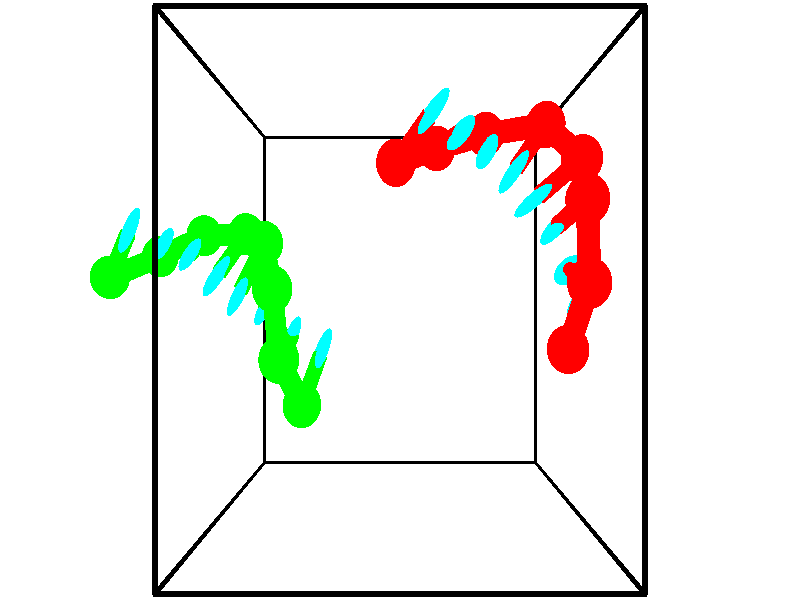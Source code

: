 // switches for output
#declare DRAW_BASES = 1; // possible values are 0, 1; only relevant for DNA ribbons
#declare DRAW_BASES_TYPE = 3; // possible values are 1, 2, 3; only relevant for DNA ribbons
#declare DRAW_FOG = 0; // set to 1 to enable fog

#include "colors.inc"

#include "transforms.inc"
background { rgb <1, 1, 1>}

#default {
   normal{
       ripples 0.25
       frequency 0.20
       turbulence 0.2
       lambda 5
   }
	finish {
		phong 0.1
		phong_size 40.
	}
}

// original window dimensions: 1024x640


// camera settings

camera {
	sky <-0, 1, 0>
	up <-0, 1, 0>
	right 1.6 * <1, 0, 0>
	location <2.5, 2.5, 11.1562>
	look_at <2.5, 2.5, 2.5>
	direction <0, 0, -8.6562>
	angle 67.0682
}


# declare cpy_camera_pos = <2.5, 2.5, 11.1562>;
# if (DRAW_FOG = 1)
fog {
	fog_type 2
	up vnormalize(cpy_camera_pos)
	color rgbt<1,1,1,0.3>
	distance 1e-5
	fog_alt 3e-3
	fog_offset 4
}
# end


// LIGHTS

# declare lum = 6;
global_settings {
	ambient_light rgb lum * <0.05, 0.05, 0.05>
	max_trace_level 15
}# declare cpy_direct_light_amount = 0.25;
light_source
{	1000 * <-1, -1, 1>,
	rgb lum * cpy_direct_light_amount
	parallel
}

light_source
{	1000 * <1, 1, -1>,
	rgb lum * cpy_direct_light_amount
	parallel
}

// strand 0

// nucleotide -1

// particle -1
sphere {
	<2.448351, 3.941852, 3.538044> 0.250000
	pigment { color rgbt <1,0,0,0> }
	no_shadow
}
cylinder {
	<2.703526, 4.211678, 3.686638>,  <2.856630, 4.373573, 3.775794>, 0.100000
	pigment { color rgbt <1,0,0,0> }
	no_shadow
}
cylinder {
	<2.703526, 4.211678, 3.686638>,  <2.448351, 3.941852, 3.538044>, 0.100000
	pigment { color rgbt <1,0,0,0> }
	no_shadow
}

// particle -1
sphere {
	<2.703526, 4.211678, 3.686638> 0.100000
	pigment { color rgbt <1,0,0,0> }
	no_shadow
}
sphere {
	0, 1
	scale<0.080000,0.200000,0.300000>
	matrix <0.769572, -0.576118, -0.275404,
		0.028241, 0.461574, -0.886652,
		0.637936, 0.674564, 0.371485,
		2.894906, 4.414047, 3.798083>
	pigment { color rgbt <0,1,1,0> }
	no_shadow
}
cylinder {
	<2.992808, 4.196527, 3.045774>,  <2.448351, 3.941852, 3.538044>, 0.130000
	pigment { color rgbt <1,0,0,0> }
	no_shadow
}

// nucleotide -1

// particle -1
sphere {
	<2.992808, 4.196527, 3.045774> 0.250000
	pigment { color rgbt <1,0,0,0> }
	no_shadow
}
cylinder {
	<3.138920, 4.210915, 3.417854>,  <3.226587, 4.219547, 3.641103>, 0.100000
	pigment { color rgbt <1,0,0,0> }
	no_shadow
}
cylinder {
	<3.138920, 4.210915, 3.417854>,  <2.992808, 4.196527, 3.045774>, 0.100000
	pigment { color rgbt <1,0,0,0> }
	no_shadow
}

// particle -1
sphere {
	<3.138920, 4.210915, 3.417854> 0.100000
	pigment { color rgbt <1,0,0,0> }
	no_shadow
}
sphere {
	0, 1
	scale<0.080000,0.200000,0.300000>
	matrix <0.793489, -0.534545, -0.290925,
		0.486770, 0.844374, -0.223800,
		0.365281, 0.035969, 0.930202,
		3.248504, 4.221705, 3.696915>
	pigment { color rgbt <0,1,1,0> }
	no_shadow
}
cylinder {
	<3.663099, 4.379926, 2.930457>,  <2.992808, 4.196527, 3.045774>, 0.130000
	pigment { color rgbt <1,0,0,0> }
	no_shadow
}

// nucleotide -1

// particle -1
sphere {
	<3.663099, 4.379926, 2.930457> 0.250000
	pigment { color rgbt <1,0,0,0> }
	no_shadow
}
cylinder {
	<3.624737, 4.196777, 3.283989>,  <3.601719, 4.086888, 3.496108>, 0.100000
	pigment { color rgbt <1,0,0,0> }
	no_shadow
}
cylinder {
	<3.624737, 4.196777, 3.283989>,  <3.663099, 4.379926, 2.930457>, 0.100000
	pigment { color rgbt <1,0,0,0> }
	no_shadow
}

// particle -1
sphere {
	<3.624737, 4.196777, 3.283989> 0.100000
	pigment { color rgbt <1,0,0,0> }
	no_shadow
}
sphere {
	0, 1
	scale<0.080000,0.200000,0.300000>
	matrix <0.816082, -0.544560, -0.193557,
		0.569923, 0.702714, 0.425888,
		-0.095906, -0.457872, 0.883830,
		3.595965, 4.059416, 3.549138>
	pigment { color rgbt <0,1,1,0> }
	no_shadow
}
cylinder {
	<4.396077, 4.401024, 3.300151>,  <3.663099, 4.379926, 2.930457>, 0.130000
	pigment { color rgbt <1,0,0,0> }
	no_shadow
}

// nucleotide -1

// particle -1
sphere {
	<4.396077, 4.401024, 3.300151> 0.250000
	pigment { color rgbt <1,0,0,0> }
	no_shadow
}
cylinder {
	<4.145977, 4.097145, 3.371620>,  <3.995917, 3.914818, 3.414501>, 0.100000
	pigment { color rgbt <1,0,0,0> }
	no_shadow
}
cylinder {
	<4.145977, 4.097145, 3.371620>,  <4.396077, 4.401024, 3.300151>, 0.100000
	pigment { color rgbt <1,0,0,0> }
	no_shadow
}

// particle -1
sphere {
	<4.145977, 4.097145, 3.371620> 0.100000
	pigment { color rgbt <1,0,0,0> }
	no_shadow
}
sphere {
	0, 1
	scale<0.080000,0.200000,0.300000>
	matrix <0.772421, -0.635105, 0.002620,
		0.111485, 0.139648, 0.983905,
		-0.625249, -0.759697, 0.178672,
		3.958402, 3.869236, 3.425222>
	pigment { color rgbt <0,1,1,0> }
	no_shadow
}
cylinder {
	<4.755212, 3.957443, 3.673663>,  <4.396077, 4.401024, 3.300151>, 0.130000
	pigment { color rgbt <1,0,0,0> }
	no_shadow
}

// nucleotide -1

// particle -1
sphere {
	<4.755212, 3.957443, 3.673663> 0.250000
	pigment { color rgbt <1,0,0,0> }
	no_shadow
}
cylinder {
	<4.443562, 3.732544, 3.562782>,  <4.256571, 3.597605, 3.496254>, 0.100000
	pigment { color rgbt <1,0,0,0> }
	no_shadow
}
cylinder {
	<4.443562, 3.732544, 3.562782>,  <4.755212, 3.957443, 3.673663>, 0.100000
	pigment { color rgbt <1,0,0,0> }
	no_shadow
}

// particle -1
sphere {
	<4.443562, 3.732544, 3.562782> 0.100000
	pigment { color rgbt <1,0,0,0> }
	no_shadow
}
sphere {
	0, 1
	scale<0.080000,0.200000,0.300000>
	matrix <0.580735, -0.813882, 0.018531,
		-0.236028, -0.146543, 0.960633,
		-0.779126, -0.562247, -0.277201,
		4.209824, 3.563870, 3.479622>
	pigment { color rgbt <0,1,1,0> }
	no_shadow
}
cylinder {
	<4.681522, 3.476256, 4.132946>,  <4.755212, 3.957443, 3.673663>, 0.130000
	pigment { color rgbt <1,0,0,0> }
	no_shadow
}

// nucleotide -1

// particle -1
sphere {
	<4.681522, 3.476256, 4.132946> 0.250000
	pigment { color rgbt <1,0,0,0> }
	no_shadow
}
cylinder {
	<4.560139, 3.355560, 3.771423>,  <4.487309, 3.283143, 3.554510>, 0.100000
	pigment { color rgbt <1,0,0,0> }
	no_shadow
}
cylinder {
	<4.560139, 3.355560, 3.771423>,  <4.681522, 3.476256, 4.132946>, 0.100000
	pigment { color rgbt <1,0,0,0> }
	no_shadow
}

// particle -1
sphere {
	<4.560139, 3.355560, 3.771423> 0.100000
	pigment { color rgbt <1,0,0,0> }
	no_shadow
}
sphere {
	0, 1
	scale<0.080000,0.200000,0.300000>
	matrix <0.764628, -0.643100, -0.042026,
		-0.568557, -0.703829, 0.425872,
		-0.303458, -0.301739, -0.903807,
		4.469101, 3.265038, 3.500281>
	pigment { color rgbt <0,1,1,0> }
	no_shadow
}
cylinder {
	<4.696031, 2.664240, 4.161826>,  <4.681522, 3.476256, 4.132946>, 0.130000
	pigment { color rgbt <1,0,0,0> }
	no_shadow
}

// nucleotide -1

// particle -1
sphere {
	<4.696031, 2.664240, 4.161826> 0.250000
	pigment { color rgbt <1,0,0,0> }
	no_shadow
}
cylinder {
	<4.666470, 2.750931, 3.772453>,  <4.648733, 2.802945, 3.538830>, 0.100000
	pigment { color rgbt <1,0,0,0> }
	no_shadow
}
cylinder {
	<4.666470, 2.750931, 3.772453>,  <4.696031, 2.664240, 4.161826>, 0.100000
	pigment { color rgbt <1,0,0,0> }
	no_shadow
}

// particle -1
sphere {
	<4.666470, 2.750931, 3.772453> 0.100000
	pigment { color rgbt <1,0,0,0> }
	no_shadow
}
sphere {
	0, 1
	scale<0.080000,0.200000,0.300000>
	matrix <0.691130, -0.692553, -0.206663,
		-0.718942, -0.688040, -0.098604,
		-0.073904, 0.216727, -0.973431,
		4.644299, 2.815949, 3.480424>
	pigment { color rgbt <0,1,1,0> }
	no_shadow
}
cylinder {
	<4.546739, 1.997779, 3.799514>,  <4.696031, 2.664240, 4.161826>, 0.130000
	pigment { color rgbt <1,0,0,0> }
	no_shadow
}

// nucleotide -1

// particle -1
sphere {
	<4.546739, 1.997779, 3.799514> 0.250000
	pigment { color rgbt <1,0,0,0> }
	no_shadow
}
cylinder {
	<4.716511, 2.260475, 3.550179>,  <4.818374, 2.418093, 3.400577>, 0.100000
	pigment { color rgbt <1,0,0,0> }
	no_shadow
}
cylinder {
	<4.716511, 2.260475, 3.550179>,  <4.546739, 1.997779, 3.799514>, 0.100000
	pigment { color rgbt <1,0,0,0> }
	no_shadow
}

// particle -1
sphere {
	<4.716511, 2.260475, 3.550179> 0.100000
	pigment { color rgbt <1,0,0,0> }
	no_shadow
}
sphere {
	0, 1
	scale<0.080000,0.200000,0.300000>
	matrix <0.642275, -0.703612, -0.303994,
		-0.638235, -0.271331, -0.720442,
		0.424429, 0.656741, -0.623339,
		4.843839, 2.457498, 3.363177>
	pigment { color rgbt <0,1,1,0> }
	no_shadow
}
// strand 1

// nucleotide -1

// particle -1
sphere {
	<1.211799, 1.349424, 3.222970> 0.250000
	pigment { color rgbt <0,1,0,0> }
	no_shadow
}
cylinder {
	<1.332989, 1.673431, 3.022141>,  <1.405702, 1.867836, 2.901643>, 0.100000
	pigment { color rgbt <0,1,0,0> }
	no_shadow
}
cylinder {
	<1.332989, 1.673431, 3.022141>,  <1.211799, 1.349424, 3.222970>, 0.100000
	pigment { color rgbt <0,1,0,0> }
	no_shadow
}

// particle -1
sphere {
	<1.332989, 1.673431, 3.022141> 0.100000
	pigment { color rgbt <0,1,0,0> }
	no_shadow
}
sphere {
	0, 1
	scale<0.080000,0.200000,0.300000>
	matrix <-0.853207, 0.465252, 0.235749,
		0.424552, 0.356947, 0.832072,
		0.302974, 0.810018, -0.502074,
		1.423881, 1.916437, 2.871518>
	pigment { color rgbt <0,1,1,0> }
	no_shadow
}
cylinder {
	<0.987682, 1.878352, 3.618269>,  <1.211799, 1.349424, 3.222970>, 0.130000
	pigment { color rgbt <0,1,0,0> }
	no_shadow
}

// nucleotide -1

// particle -1
sphere {
	<0.987682, 1.878352, 3.618269> 0.250000
	pigment { color rgbt <0,1,0,0> }
	no_shadow
}
cylinder {
	<1.017677, 2.011856, 3.242401>,  <1.035674, 2.091959, 3.016880>, 0.100000
	pigment { color rgbt <0,1,0,0> }
	no_shadow
}
cylinder {
	<1.017677, 2.011856, 3.242401>,  <0.987682, 1.878352, 3.618269>, 0.100000
	pigment { color rgbt <0,1,0,0> }
	no_shadow
}

// particle -1
sphere {
	<1.017677, 2.011856, 3.242401> 0.100000
	pigment { color rgbt <0,1,0,0> }
	no_shadow
}
sphere {
	0, 1
	scale<0.080000,0.200000,0.300000>
	matrix <-0.915739, 0.396046, 0.067593,
		0.394712, 0.855426, 0.335334,
		0.074987, 0.333759, -0.939671,
		1.040174, 2.111984, 2.960500>
	pigment { color rgbt <0,1,1,0> }
	no_shadow
}
cylinder {
	<0.882247, 2.615911, 3.505984>,  <0.987682, 1.878352, 3.618269>, 0.130000
	pigment { color rgbt <0,1,0,0> }
	no_shadow
}

// nucleotide -1

// particle -1
sphere {
	<0.882247, 2.615911, 3.505984> 0.250000
	pigment { color rgbt <0,1,0,0> }
	no_shadow
}
cylinder {
	<0.745731, 2.488380, 3.152290>,  <0.663822, 2.411862, 2.940074>, 0.100000
	pigment { color rgbt <0,1,0,0> }
	no_shadow
}
cylinder {
	<0.745731, 2.488380, 3.152290>,  <0.882247, 2.615911, 3.505984>, 0.100000
	pigment { color rgbt <0,1,0,0> }
	no_shadow
}

// particle -1
sphere {
	<0.745731, 2.488380, 3.152290> 0.100000
	pigment { color rgbt <0,1,0,0> }
	no_shadow
}
sphere {
	0, 1
	scale<0.080000,0.200000,0.300000>
	matrix <-0.807043, 0.581657, 0.101767,
		0.481875, 0.748347, -0.455821,
		-0.341289, -0.318828, -0.884234,
		0.643345, 2.392732, 2.887020>
	pigment { color rgbt <0,1,1,0> }
	no_shadow
}
cylinder {
	<0.682561, 3.132876, 3.084663>,  <0.882247, 2.615911, 3.505984>, 0.130000
	pigment { color rgbt <0,1,0,0> }
	no_shadow
}

// nucleotide -1

// particle -1
sphere {
	<0.682561, 3.132876, 3.084663> 0.250000
	pigment { color rgbt <0,1,0,0> }
	no_shadow
}
cylinder {
	<0.465546, 2.810562, 2.989700>,  <0.335336, 2.617174, 2.932723>, 0.100000
	pigment { color rgbt <0,1,0,0> }
	no_shadow
}
cylinder {
	<0.465546, 2.810562, 2.989700>,  <0.682561, 3.132876, 3.084663>, 0.100000
	pigment { color rgbt <0,1,0,0> }
	no_shadow
}

// particle -1
sphere {
	<0.465546, 2.810562, 2.989700> 0.100000
	pigment { color rgbt <0,1,0,0> }
	no_shadow
}
sphere {
	0, 1
	scale<0.080000,0.200000,0.300000>
	matrix <-0.839758, 0.513049, 0.177731,
		-0.021411, 0.295790, -0.955013,
		-0.542539, -0.805785, -0.237407,
		0.302784, 2.568827, 2.918478>
	pigment { color rgbt <0,1,1,0> }
	no_shadow
}
cylinder {
	<0.299490, 3.285727, 2.512621>,  <0.682561, 3.132876, 3.084663>, 0.130000
	pigment { color rgbt <0,1,0,0> }
	no_shadow
}

// nucleotide -1

// particle -1
sphere {
	<0.299490, 3.285727, 2.512621> 0.250000
	pigment { color rgbt <0,1,0,0> }
	no_shadow
}
cylinder {
	<0.122322, 2.994873, 2.722420>,  <0.016021, 2.820360, 2.848299>, 0.100000
	pigment { color rgbt <0,1,0,0> }
	no_shadow
}
cylinder {
	<0.122322, 2.994873, 2.722420>,  <0.299490, 3.285727, 2.512621>, 0.100000
	pigment { color rgbt <0,1,0,0> }
	no_shadow
}

// particle -1
sphere {
	<0.122322, 2.994873, 2.722420> 0.100000
	pigment { color rgbt <0,1,0,0> }
	no_shadow
}
sphere {
	0, 1
	scale<0.080000,0.200000,0.300000>
	matrix <-0.809035, 0.576261, 0.115696,
		-0.386373, -0.373092, -0.843516,
		-0.442920, -0.727136, 0.524496,
		-0.010554, 2.776732, 2.879769>
	pigment { color rgbt <0,1,1,0> }
	no_shadow
}
cylinder {
	<-0.375032, 3.287096, 2.284334>,  <0.299490, 3.285727, 2.512621>, 0.130000
	pigment { color rgbt <0,1,0,0> }
	no_shadow
}

// nucleotide -1

// particle -1
sphere {
	<-0.375032, 3.287096, 2.284334> 0.250000
	pigment { color rgbt <0,1,0,0> }
	no_shadow
}
cylinder {
	<-0.366558, 3.133667, 2.653641>,  <-0.361474, 3.041610, 2.875225>, 0.100000
	pigment { color rgbt <0,1,0,0> }
	no_shadow
}
cylinder {
	<-0.366558, 3.133667, 2.653641>,  <-0.375032, 3.287096, 2.284334>, 0.100000
	pigment { color rgbt <0,1,0,0> }
	no_shadow
}

// particle -1
sphere {
	<-0.366558, 3.133667, 2.653641> 0.100000
	pigment { color rgbt <0,1,0,0> }
	no_shadow
}
sphere {
	0, 1
	scale<0.080000,0.200000,0.300000>
	matrix <-0.770141, 0.582607, 0.259717,
		-0.637522, -0.716548, -0.283062,
		0.021185, -0.383573, 0.923268,
		-0.360202, 3.018595, 2.930621>
	pigment { color rgbt <0,1,1,0> }
	no_shadow
}
cylinder {
	<-1.019791, 3.029500, 2.292485>,  <-0.375032, 3.287096, 2.284334>, 0.130000
	pigment { color rgbt <0,1,0,0> }
	no_shadow
}

// nucleotide -1

// particle -1
sphere {
	<-1.019791, 3.029500, 2.292485> 0.250000
	pigment { color rgbt <0,1,0,0> }
	no_shadow
}
cylinder {
	<-0.851151, 3.091736, 2.649818>,  <-0.749966, 3.129077, 2.864218>, 0.100000
	pigment { color rgbt <0,1,0,0> }
	no_shadow
}
cylinder {
	<-0.851151, 3.091736, 2.649818>,  <-1.019791, 3.029500, 2.292485>, 0.100000
	pigment { color rgbt <0,1,0,0> }
	no_shadow
}

// particle -1
sphere {
	<-0.851151, 3.091736, 2.649818> 0.100000
	pigment { color rgbt <0,1,0,0> }
	no_shadow
}
sphere {
	0, 1
	scale<0.080000,0.200000,0.300000>
	matrix <-0.797230, 0.533011, 0.283414,
		-0.432061, -0.831680, 0.348758,
		0.421602, 0.155588, 0.893333,
		-0.724670, 3.138412, 2.917819>
	pigment { color rgbt <0,1,1,0> }
	no_shadow
}
cylinder {
	<-1.500213, 2.760642, 2.827617>,  <-1.019791, 3.029500, 2.292485>, 0.130000
	pigment { color rgbt <0,1,0,0> }
	no_shadow
}

// nucleotide -1

// particle -1
sphere {
	<-1.500213, 2.760642, 2.827617> 0.250000
	pigment { color rgbt <0,1,0,0> }
	no_shadow
}
cylinder {
	<-1.278854, 3.053734, 2.986038>,  <-1.146039, 3.229589, 3.081091>, 0.100000
	pigment { color rgbt <0,1,0,0> }
	no_shadow
}
cylinder {
	<-1.278854, 3.053734, 2.986038>,  <-1.500213, 2.760642, 2.827617>, 0.100000
	pigment { color rgbt <0,1,0,0> }
	no_shadow
}

// particle -1
sphere {
	<-1.278854, 3.053734, 2.986038> 0.100000
	pigment { color rgbt <0,1,0,0> }
	no_shadow
}
sphere {
	0, 1
	scale<0.080000,0.200000,0.300000>
	matrix <-0.821877, 0.403209, 0.402419,
		0.135172, -0.548205, 0.825349,
		0.553396, 0.732731, 0.396054,
		-1.112836, 3.273553, 3.104854>
	pigment { color rgbt <0,1,1,0> }
	no_shadow
}
// box output
cylinder {
	<0.000000, 0.000000, 0.000000>,  <5.000000, 0.000000, 0.000000>, 0.025000
	pigment { color rgbt <0,0,0,0> }
	no_shadow
}
cylinder {
	<0.000000, 0.000000, 0.000000>,  <0.000000, 5.000000, 0.000000>, 0.025000
	pigment { color rgbt <0,0,0,0> }
	no_shadow
}
cylinder {
	<0.000000, 0.000000, 0.000000>,  <0.000000, 0.000000, 5.000000>, 0.025000
	pigment { color rgbt <0,0,0,0> }
	no_shadow
}
cylinder {
	<5.000000, 5.000000, 5.000000>,  <0.000000, 5.000000, 5.000000>, 0.025000
	pigment { color rgbt <0,0,0,0> }
	no_shadow
}
cylinder {
	<5.000000, 5.000000, 5.000000>,  <5.000000, 0.000000, 5.000000>, 0.025000
	pigment { color rgbt <0,0,0,0> }
	no_shadow
}
cylinder {
	<5.000000, 5.000000, 5.000000>,  <5.000000, 5.000000, 0.000000>, 0.025000
	pigment { color rgbt <0,0,0,0> }
	no_shadow
}
cylinder {
	<0.000000, 0.000000, 5.000000>,  <0.000000, 5.000000, 5.000000>, 0.025000
	pigment { color rgbt <0,0,0,0> }
	no_shadow
}
cylinder {
	<0.000000, 0.000000, 5.000000>,  <5.000000, 0.000000, 5.000000>, 0.025000
	pigment { color rgbt <0,0,0,0> }
	no_shadow
}
cylinder {
	<5.000000, 5.000000, 0.000000>,  <0.000000, 5.000000, 0.000000>, 0.025000
	pigment { color rgbt <0,0,0,0> }
	no_shadow
}
cylinder {
	<5.000000, 5.000000, 0.000000>,  <5.000000, 0.000000, 0.000000>, 0.025000
	pigment { color rgbt <0,0,0,0> }
	no_shadow
}
cylinder {
	<5.000000, 0.000000, 5.000000>,  <5.000000, 0.000000, 0.000000>, 0.025000
	pigment { color rgbt <0,0,0,0> }
	no_shadow
}
cylinder {
	<0.000000, 5.000000, 0.000000>,  <0.000000, 5.000000, 5.000000>, 0.025000
	pigment { color rgbt <0,0,0,0> }
	no_shadow
}
// end of box output
